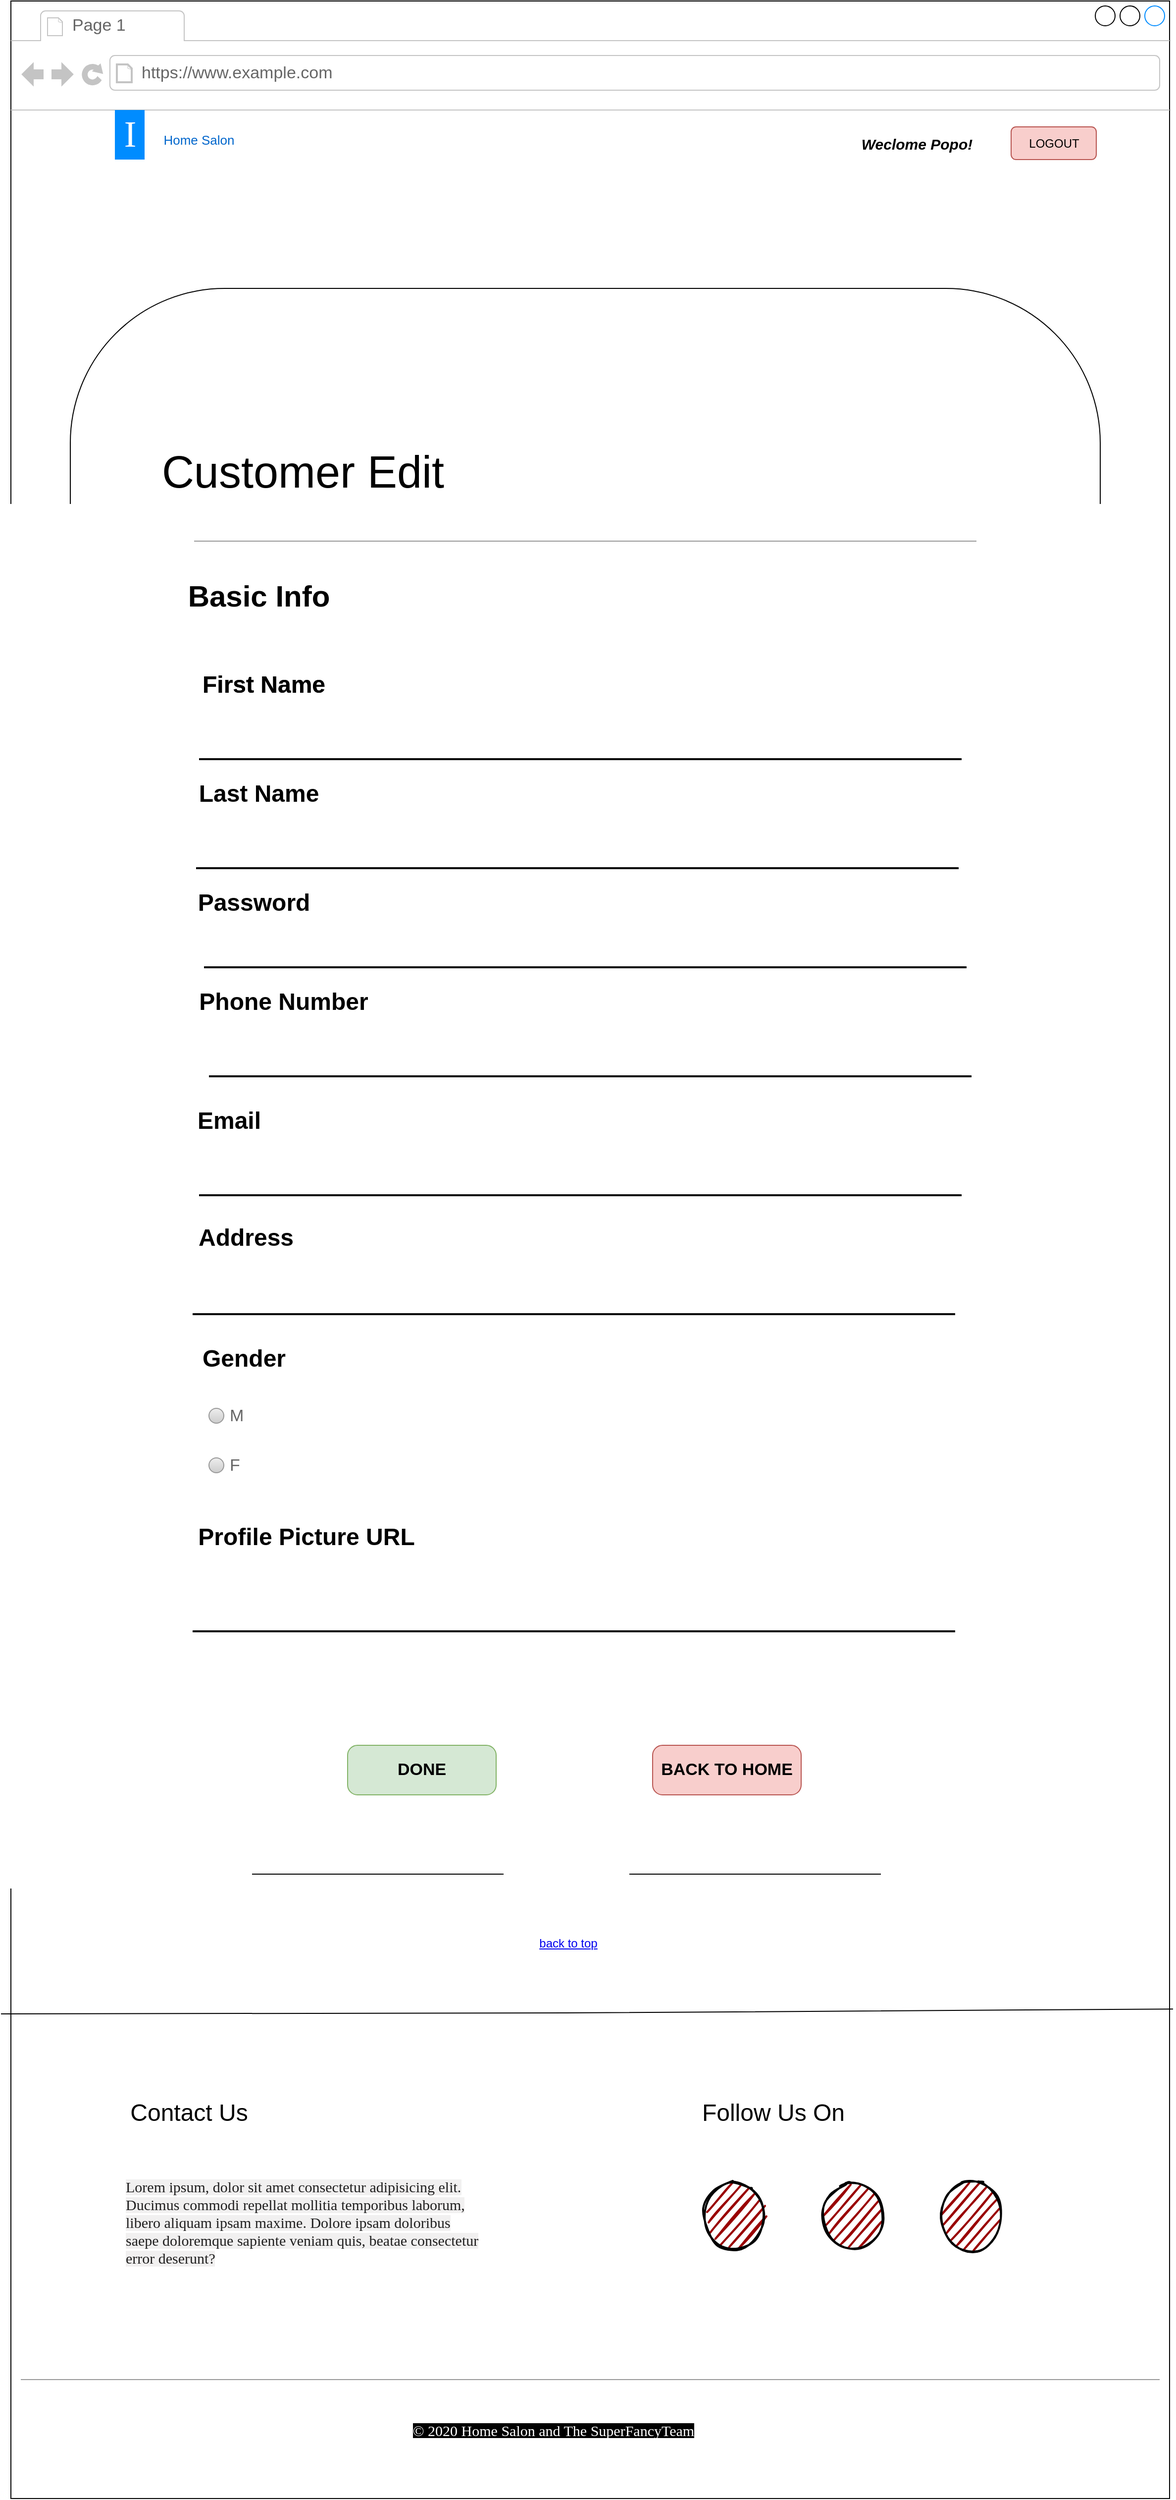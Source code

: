 <mxfile version="13.9.9" type="device"><diagram id="piDafpqhtRUU5qUU-vj8" name="Page-1"><mxGraphModel dx="11972" dy="5878" grid="1" gridSize="10" guides="1" tooltips="1" connect="1" arrows="1" fold="1" page="1" pageScale="1" pageWidth="827" pageHeight="1169" math="0" shadow="0"><root><mxCell id="0"/><mxCell id="1" parent="0"/><mxCell id="8962rQQDY3VNNf6We3Pp-1" value="&lt;span style=&quot;color: rgba(0 , 0 , 0 , 0) ; font-family: monospace ; font-size: 0px&quot;&gt;%3CmxGraphModel%3E%3Croot%3E%3CmxCell%20id%3D%220%22%2F%3E%3CmxCell%20id%3D%221%22%20parent%3D%220%22%2F%3E%3CUserObject%20label%3D%22%26lt%3Bspan%20style%3D%26quot%3Bcolor%3A%20rgba(0%20%2C%200%20%2C%200%20%2C%200.87)%20%3B%20font-family%3A%20%26amp%3B%2334%3Bplayfair%20display%26amp%3B%2334%3B%20%2C%20serif%20%3B%20font-size%3A%2015px%20%3B%20background-color%3A%20rgba(241%20%2C%20240%20%2C%20240%20%2C%200.98)%26quot%3B%26gt%3BLorem%20ipsum%2C%20dolor%20sit%20amet%20consectetur%20adipisicing%20elit.%20Ducimus%20commodi%20repellat%20mollitia%20temporibus%20laborum%2C%20libero%20aliquam%20ipsam%20maxime.%20Dolore%20ipsam%20doloribus%20saepe%20doloremque%20sapiente%20veniam%20quis%2C%20beatae%20consectetur%20error%20deserunt%3F%26lt%3B%2Fspan%26gt%3B%22%20placeholders%3D%221%22%20name%3D%22Variable%22%20id%3D%222%22%3E%3CmxCell%20style%3D%22text%3Bhtml%3D1%3BstrokeColor%3Dnone%3BfillColor%3Dnone%3Balign%3Dcenter%3BverticalAlign%3Dmiddle%3BwhiteSpace%3Dwrap%3Boverflow%3Dhidden%3B%22%20vertex%3D%221%22%20parent%3D%221%22%3E%3CmxGeometry%20x%3D%22-1500%22%20y%3D%221060%22%20width%3D%22800%22%20height%3D%2260%22%20as%3D%22geometry%22%2F%3E%3C%2FmxCell%3E%3C%2FUserObject%3E%3C%2Froot%3E%3C%2FmxGraphModel%3E&lt;/span&gt;" style="strokeWidth=1;shadow=0;dashed=0;align=center;html=1;shape=mxgraph.mockup.containers.browserWindow;rSize=0;strokeColor2=#008cff;strokeColor3=#c4c4c4;mainText=,;recursiveResize=0;" parent="1" vertex="1"><mxGeometry x="-9350" y="-4320" width="1170" height="2510" as="geometry"/></mxCell><mxCell id="8962rQQDY3VNNf6We3Pp-2" value="Page 1" style="strokeWidth=1;shadow=0;dashed=0;align=center;html=1;shape=mxgraph.mockup.containers.anchor;fontSize=17;fontColor=#666666;align=left;" parent="8962rQQDY3VNNf6We3Pp-1" vertex="1"><mxGeometry x="60" y="12" width="110" height="26" as="geometry"/></mxCell><mxCell id="8962rQQDY3VNNf6We3Pp-3" value="https://www.example.com" style="strokeWidth=1;shadow=0;dashed=0;align=center;html=1;shape=mxgraph.mockup.containers.anchor;rSize=0;fontSize=17;fontColor=#666666;align=left;" parent="8962rQQDY3VNNf6We3Pp-1" vertex="1"><mxGeometry x="130" y="60" width="250" height="26" as="geometry"/></mxCell><mxCell id="8962rQQDY3VNNf6We3Pp-6" value="SignUp" style="rounded=1;html=1;align=left;fontSize=10;spacingLeft=10;strokeColor=none;" parent="8962rQQDY3VNNf6We3Pp-1" vertex="1"><mxGeometry x="850" y="127" width="90" height="33" as="geometry"/></mxCell><mxCell id="8962rQQDY3VNNf6We3Pp-8" value="Site Policy" style="rounded=1;html=1;align=left;fontSize=10;spacingLeft=10;strokeColor=none;" parent="8962rQQDY3VNNf6We3Pp-1" vertex="1"><mxGeometry x="760" y="127" width="90" height="33" as="geometry"/></mxCell><mxCell id="8962rQQDY3VNNf6We3Pp-10" value="Our Stylists" style="rounded=1;html=1;align=left;fontSize=10;spacingLeft=10;strokeColor=none;" parent="8962rQQDY3VNNf6We3Pp-1" vertex="1"><mxGeometry x="660" y="127" width="90" height="33" as="geometry"/></mxCell><mxCell id="8962rQQDY3VNNf6We3Pp-12" value="About Us" style="rounded=1;html=1;align=left;fontSize=10;spacingLeft=10;strokeColor=none;" parent="8962rQQDY3VNNf6We3Pp-1" vertex="1"><mxGeometry x="570" y="127" width="90" height="33" as="geometry"/></mxCell><mxCell id="8962rQQDY3VNNf6We3Pp-14" value="LOGIN" style="rounded=1;align=center;strokeColor=none;html=1;fontColor=#ffffff;fontSize=12;fillColor=#008CFF;" parent="8962rQQDY3VNNf6We3Pp-1" vertex="1"><mxGeometry x="1045" y="127" width="86" height="33" as="geometry"/></mxCell><mxCell id="8962rQQDY3VNNf6We3Pp-16" value="Home Salon" style="text;html=1;strokeColor=none;fillColor=none;align=center;verticalAlign=middle;whiteSpace=wrap;rounded=0;fontSize=13;fontColor=#0066CC;" parent="8962rQQDY3VNNf6We3Pp-1" vertex="1"><mxGeometry x="140" y="130" width="100" height="20" as="geometry"/></mxCell><mxCell id="seymav8gBYocV3_De4xC-2" value="I" style="text;html=1;align=center;verticalAlign=middle;resizable=0;points=[];autosize=1;fontSize=37;fontFamily=Tahoma;fillColor=#008CFF;fontColor=#FFFFFF;" parent="8962rQQDY3VNNf6We3Pp-1" vertex="1"><mxGeometry x="105" y="110" width="30" height="50" as="geometry"/></mxCell><mxCell id="Uym1ZicagGNvwb-zoN_S-2" value="&lt;font style=&quot;font-size: 10px&quot;&gt;Covid-19&lt;/font&gt;" style="text;html=1;strokeColor=none;fillColor=none;align=center;verticalAlign=middle;whiteSpace=wrap;rounded=0;" parent="8962rQQDY3VNNf6We3Pp-1" vertex="1"><mxGeometry x="940" y="133.5" width="60" height="20" as="geometry"/></mxCell><mxCell id="Uym1ZicagGNvwb-zoN_S-3" value="" style="rounded=0;whiteSpace=wrap;html=1;fillColor=none;" parent="8962rQQDY3VNNf6We3Pp-1" vertex="1"><mxGeometry y="110" width="1170" height="80" as="geometry"/></mxCell><mxCell id="Pbm7zRb5FcIUBQFe1AE_-5" value="&lt;span style=&quot;color: rgba(0 , 0 , 0 , 0) ; font-family: monospace ; font-size: 0px&quot;&gt;%3CmxGraphModel%3E%3Croot%3E%3CmxCell%20id%3D%220%22%2F%3E%3CmxCell%20id%3D%221%22%20parent%3D%220%22%2F%3E%3CUserObject%20label%3D%22%26lt%3Bspan%20style%3D%26quot%3Bcolor%3A%20rgba(0%20%2C%200%20%2C%200%20%2C%200.87)%20%3B%20font-family%3A%20%26amp%3B%2334%3Bplayfair%20display%26amp%3B%2334%3B%20%2C%20serif%20%3B%20font-size%3A%2015px%20%3B%20background-color%3A%20rgba(241%20%2C%20240%20%2C%20240%20%2C%200.98)%26quot%3B%26gt%3BLorem%20ipsum%2C%20dolor%20sit%20amet%20consectetur%20adipisicing%20elit.%20Ducimus%20commodi%20repellat%20mollitia%20temporibus%20laborum%2C%20libero%20aliquam%20ipsam%20maxime.%20Dolore%20ipsam%20doloribus%20saepe%20doloremque%20sapiente%20veniam%20quis%2C%20beatae%20consectetur%20error%20deserunt%3F%26lt%3B%2Fspan%26gt%3B%22%20placeholders%3D%221%22%20name%3D%22Variable%22%20id%3D%222%22%3E%3CmxCell%20style%3D%22text%3Bhtml%3D1%3BstrokeColor%3Dnone%3BfillColor%3Dnone%3Balign%3Dcenter%3BverticalAlign%3Dmiddle%3BwhiteSpace%3Dwrap%3Boverflow%3Dhidden%3B%22%20vertex%3D%221%22%20parent%3D%221%22%3E%3CmxGeometry%20x%3D%22-1500%22%20y%3D%221060%22%20width%3D%22800%22%20height%3D%2260%22%20as%3D%22geometry%22%2F%3E%3C%2FmxCell%3E%3C%2FUserObject%3E%3C%2Froot%3E%3C%2FmxGraphModel%3E&lt;/span&gt;" style="strokeWidth=1;shadow=0;dashed=0;align=center;html=1;shape=mxgraph.mockup.containers.browserWindow;rSize=0;strokeColor2=#008cff;strokeColor3=#c4c4c4;mainText=,;recursiveResize=0;" parent="8962rQQDY3VNNf6We3Pp-1" vertex="1"><mxGeometry y="-10" width="1170" height="2520" as="geometry"/></mxCell><mxCell id="Pbm7zRb5FcIUBQFe1AE_-6" value="Page 1" style="strokeWidth=1;shadow=0;dashed=0;align=center;html=1;shape=mxgraph.mockup.containers.anchor;fontSize=17;fontColor=#666666;align=left;" parent="Pbm7zRb5FcIUBQFe1AE_-5" vertex="1"><mxGeometry x="60" y="12" width="110" height="26" as="geometry"/></mxCell><mxCell id="Pbm7zRb5FcIUBQFe1AE_-7" value="https://www.example.com" style="strokeWidth=1;shadow=0;dashed=0;align=center;html=1;shape=mxgraph.mockup.containers.anchor;rSize=0;fontSize=17;fontColor=#666666;align=left;" parent="Pbm7zRb5FcIUBQFe1AE_-5" vertex="1"><mxGeometry x="130" y="60" width="250" height="26" as="geometry"/></mxCell><mxCell id="Pbm7zRb5FcIUBQFe1AE_-10" value="" style="rounded=1;html=1;align=left;fontSize=10;spacingLeft=10;strokeColor=none;" parent="Pbm7zRb5FcIUBQFe1AE_-5" vertex="1"><mxGeometry x="660" y="127" width="90" height="33" as="geometry"/></mxCell><mxCell id="Pbm7zRb5FcIUBQFe1AE_-12" value="LOGOUT" style="rounded=1;align=center;strokeColor=#b85450;html=1;fontSize=12;fillColor=#f8cecc;" parent="Pbm7zRb5FcIUBQFe1AE_-5" vertex="1"><mxGeometry x="1010" y="127" width="86" height="33" as="geometry"/></mxCell><mxCell id="Pbm7zRb5FcIUBQFe1AE_-13" value="Home Salon" style="text;html=1;strokeColor=none;fillColor=none;align=center;verticalAlign=middle;whiteSpace=wrap;rounded=0;fontSize=13;fontColor=#0066CC;" parent="Pbm7zRb5FcIUBQFe1AE_-5" vertex="1"><mxGeometry x="140" y="130" width="100" height="20" as="geometry"/></mxCell><mxCell id="Pbm7zRb5FcIUBQFe1AE_-14" value="I" style="text;html=1;align=center;verticalAlign=middle;resizable=0;points=[];autosize=1;fontSize=37;fontFamily=Tahoma;fillColor=#008CFF;fontColor=#FFFFFF;" parent="Pbm7zRb5FcIUBQFe1AE_-5" vertex="1"><mxGeometry x="105" y="110" width="30" height="50" as="geometry"/></mxCell><mxCell id="Pbm7zRb5FcIUBQFe1AE_-15" value="" style="verticalLabelPosition=bottom;shadow=0;dashed=0;align=center;html=1;verticalAlign=top;strokeWidth=1;shape=mxgraph.mockup.markup.line;strokeColor=#999999;fillColor=#008CFF;fontSize=13;fontColor=#0066CC;" parent="Pbm7zRb5FcIUBQFe1AE_-5" vertex="1"><mxGeometry x="10" y="2390" width="1150" height="20" as="geometry"/></mxCell><UserObject label="back to top" link="https://www.draw.io" id="Pbm7zRb5FcIUBQFe1AE_-16"><mxCell style="text;html=1;strokeColor=none;fillColor=none;whiteSpace=wrap;align=center;verticalAlign=middle;fontColor=#0000EE;fontStyle=4;" parent="Pbm7zRb5FcIUBQFe1AE_-5" vertex="1"><mxGeometry x="490" y="1940" width="146" height="40" as="geometry"/></mxCell></UserObject><mxCell id="Pbm7zRb5FcIUBQFe1AE_-18" value="" style="ellipse;whiteSpace=wrap;html=1;strokeWidth=2;fillWeight=2;hachureGap=8;fillColor=#990000;fillStyle=dots;sketch=1;" parent="Pbm7zRb5FcIUBQFe1AE_-5" vertex="1"><mxGeometry x="700" y="2200" width="60" height="70" as="geometry"/></mxCell><mxCell id="Pbm7zRb5FcIUBQFe1AE_-20" value="" style="ellipse;whiteSpace=wrap;html=1;strokeWidth=2;fillWeight=2;hachureGap=8;fillColor=#990000;fillStyle=dots;sketch=1;" parent="Pbm7zRb5FcIUBQFe1AE_-5" vertex="1"><mxGeometry x="820" y="2200" width="60" height="70" as="geometry"/></mxCell><UserObject label="&lt;span style=&quot;color: rgb(255 , 255 , 255) ; font-family: &amp;#34;playfair display&amp;#34; , serif ; font-size: 15px ; background-color: rgb(0 , 0 , 0)&quot;&gt;© 2020 Home Salon and The SuperFancyTeam&lt;/span&gt;" placeholders="1" name="Variable" id="Pbm7zRb5FcIUBQFe1AE_-21"><mxCell style="text;html=1;strokeColor=none;fillColor=none;align=center;verticalAlign=middle;whiteSpace=wrap;overflow=hidden;" parent="Pbm7zRb5FcIUBQFe1AE_-5" vertex="1"><mxGeometry x="336" y="2440" width="424" height="20" as="geometry"/></mxCell></UserObject><mxCell id="Pbm7zRb5FcIUBQFe1AE_-22" value="&lt;font style=&quot;font-size: 15px;&quot;&gt;Weclome Popo!&lt;/font&gt;" style="text;html=1;strokeColor=none;fillColor=none;align=center;verticalAlign=middle;whiteSpace=wrap;rounded=0;fontStyle=3;fontSize=15;" parent="Pbm7zRb5FcIUBQFe1AE_-5" vertex="1"><mxGeometry x="850" y="133.5" width="130" height="20" as="geometry"/></mxCell><mxCell id="Pbm7zRb5FcIUBQFe1AE_-24" value="&lt;br&gt;&lt;br&gt;&lt;br&gt;" style="rounded=1;whiteSpace=wrap;html=1;" parent="Pbm7zRb5FcIUBQFe1AE_-5" vertex="1"><mxGeometry x="60" y="290" width="1040" height="1600" as="geometry"/></mxCell><mxCell id="Pbm7zRb5FcIUBQFe1AE_-30" value="&lt;font style=&quot;font-size: 24px&quot;&gt;Follow Us On&lt;/font&gt;" style="text;html=1;strokeColor=none;fillColor=none;align=center;verticalAlign=middle;whiteSpace=wrap;rounded=0;" parent="Pbm7zRb5FcIUBQFe1AE_-5" vertex="1"><mxGeometry x="670" y="2091" width="200" height="80" as="geometry"/></mxCell><mxCell id="Pbm7zRb5FcIUBQFe1AE_-31" value="" style="ellipse;whiteSpace=wrap;html=1;strokeWidth=2;fillWeight=2;hachureGap=8;fillColor=#990000;fillStyle=dots;sketch=1;" parent="Pbm7zRb5FcIUBQFe1AE_-5" vertex="1"><mxGeometry x="940" y="2200" width="60" height="70" as="geometry"/></mxCell><mxCell id="Pbm7zRb5FcIUBQFe1AE_-32" value="&lt;font style=&quot;font-size: 45px&quot;&gt;Customer Edit&lt;/font&gt;" style="text;html=1;strokeColor=none;fillColor=none;align=center;verticalAlign=middle;whiteSpace=wrap;rounded=0;" parent="Pbm7zRb5FcIUBQFe1AE_-5" vertex="1"><mxGeometry x="150" y="420" width="290" height="110" as="geometry"/></mxCell><mxCell id="Pbm7zRb5FcIUBQFe1AE_-40" value="DONE" style="strokeWidth=1;shadow=0;dashed=0;align=center;html=1;shape=mxgraph.mockup.buttons.button;strokeColor=#82b366;mainText=;buttonStyle=round;fontSize=17;fontStyle=1;fillColor=#d5e8d4;whiteSpace=wrap;" parent="Pbm7zRb5FcIUBQFe1AE_-5" vertex="1"><mxGeometry x="340" y="1760" width="150" height="50" as="geometry"/></mxCell><mxCell id="Pbm7zRb5FcIUBQFe1AE_-39" value="BACK TO HOME" style="strokeWidth=1;shadow=0;dashed=0;align=center;html=1;shape=mxgraph.mockup.buttons.button;strokeColor=#b85450;mainText=;buttonStyle=round;fontSize=17;fontStyle=1;fillColor=#f8cecc;whiteSpace=wrap;" parent="Pbm7zRb5FcIUBQFe1AE_-5" vertex="1"><mxGeometry x="648" y="1760" width="150" height="50" as="geometry"/></mxCell><mxCell id="Pbm7zRb5FcIUBQFe1AE_-43" value="&lt;font style=&quot;font-size: 30px&quot;&gt;Basic Info&lt;/font&gt;" style="text;strokeColor=none;fillColor=none;html=1;fontSize=24;fontStyle=1;verticalAlign=middle;align=center;" parent="Pbm7zRb5FcIUBQFe1AE_-5" vertex="1"><mxGeometry x="175" y="580" width="150" height="40" as="geometry"/></mxCell><mxCell id="Pbm7zRb5FcIUBQFe1AE_-45" value="First Name" style="text;strokeColor=none;fillColor=none;html=1;fontSize=24;fontStyle=1;verticalAlign=middle;align=center;" parent="Pbm7zRb5FcIUBQFe1AE_-5" vertex="1"><mxGeometry x="205" y="670" width="100" height="40" as="geometry"/></mxCell><mxCell id="Pbm7zRb5FcIUBQFe1AE_-54" value="" style="line;strokeWidth=2;html=1;fontSize=30;" parent="Pbm7zRb5FcIUBQFe1AE_-5" vertex="1"><mxGeometry x="190" y="760" width="770" height="10" as="geometry"/></mxCell><mxCell id="Pbm7zRb5FcIUBQFe1AE_-55" value="First Name" style="text;strokeColor=none;fillColor=none;html=1;fontSize=24;fontStyle=1;verticalAlign=middle;align=center;" parent="Pbm7zRb5FcIUBQFe1AE_-5" vertex="1"><mxGeometry x="205" y="670" width="100" height="40" as="geometry"/></mxCell><mxCell id="Pbm7zRb5FcIUBQFe1AE_-63" value="" style="line;strokeWidth=2;html=1;fontSize=30;" parent="Pbm7zRb5FcIUBQFe1AE_-5" vertex="1"><mxGeometry x="190" y="1200" width="770" height="10" as="geometry"/></mxCell><mxCell id="Pbm7zRb5FcIUBQFe1AE_-64" value="Email" style="text;strokeColor=none;fillColor=none;html=1;fontSize=24;fontStyle=1;verticalAlign=middle;align=center;" parent="Pbm7zRb5FcIUBQFe1AE_-5" vertex="1"><mxGeometry x="170" y="1110" width="100" height="40" as="geometry"/></mxCell><mxCell id="Pbm7zRb5FcIUBQFe1AE_-61" value="" style="line;strokeWidth=2;html=1;fontSize=30;" parent="Pbm7zRb5FcIUBQFe1AE_-5" vertex="1"><mxGeometry x="200" y="1080" width="770" height="10" as="geometry"/></mxCell><mxCell id="Pbm7zRb5FcIUBQFe1AE_-60" value="Password" style="text;strokeColor=none;fillColor=none;html=1;fontSize=24;fontStyle=1;verticalAlign=middle;align=center;" parent="Pbm7zRb5FcIUBQFe1AE_-5" vertex="1"><mxGeometry x="195" y="890" width="100" height="40" as="geometry"/></mxCell><mxCell id="Pbm7zRb5FcIUBQFe1AE_-59" value="" style="line;strokeWidth=2;html=1;fontSize=30;" parent="Pbm7zRb5FcIUBQFe1AE_-5" vertex="1"><mxGeometry x="195" y="970" width="770" height="10" as="geometry"/></mxCell><mxCell id="Pbm7zRb5FcIUBQFe1AE_-65" value="Last Name" style="text;strokeColor=none;fillColor=none;html=1;fontSize=24;fontStyle=1;verticalAlign=middle;align=center;" parent="Pbm7zRb5FcIUBQFe1AE_-5" vertex="1"><mxGeometry x="200" y="780" width="100" height="40" as="geometry"/></mxCell><mxCell id="Pbm7zRb5FcIUBQFe1AE_-57" value="" style="line;strokeWidth=2;html=1;fontSize=30;" parent="Pbm7zRb5FcIUBQFe1AE_-5" vertex="1"><mxGeometry x="187" y="870" width="770" height="10" as="geometry"/></mxCell><mxCell id="Pbm7zRb5FcIUBQFe1AE_-211" value="Phone Number" style="text;strokeColor=none;fillColor=none;html=1;fontSize=24;fontStyle=1;verticalAlign=middle;align=center;" parent="Pbm7zRb5FcIUBQFe1AE_-5" vertex="1"><mxGeometry x="225" y="990" width="100" height="40" as="geometry"/></mxCell><mxCell id="Pbm7zRb5FcIUBQFe1AE_-212" value="Gender" style="text;strokeColor=none;fillColor=none;html=1;fontSize=24;fontStyle=1;verticalAlign=middle;align=center;" parent="Pbm7zRb5FcIUBQFe1AE_-5" vertex="1"><mxGeometry x="185" y="1350" width="100" height="40" as="geometry"/></mxCell><mxCell id="Pbm7zRb5FcIUBQFe1AE_-246" value="M" style="shape=ellipse;fillColor=#eeeeee;strokeColor=#999999;gradientColor=#cccccc;html=1;align=left;spacingLeft=4;fontSize=17;fontColor=#666666;labelPosition=right;shadow=0;" parent="Pbm7zRb5FcIUBQFe1AE_-5" vertex="1"><mxGeometry x="200" y="1420" width="15" height="15" as="geometry"/></mxCell><mxCell id="Pbm7zRb5FcIUBQFe1AE_-247" value="F" style="shape=ellipse;fillColor=#eeeeee;strokeColor=#999999;gradientColor=#cccccc;html=1;align=left;spacingLeft=4;fontSize=17;fontColor=#666666;labelPosition=right;shadow=0;" parent="Pbm7zRb5FcIUBQFe1AE_-5" vertex="1"><mxGeometry x="200" y="1470" width="15" height="15" as="geometry"/></mxCell><mxCell id="Pbm7zRb5FcIUBQFe1AE_-35" value="" style="verticalLabelPosition=bottom;shadow=0;dashed=0;align=center;html=1;verticalAlign=top;strokeWidth=1;shape=mxgraph.mockup.markup.line;strokeColor=#999999;" parent="Pbm7zRb5FcIUBQFe1AE_-5" vertex="1"><mxGeometry x="185" y="380" width="790" height="330" as="geometry"/></mxCell><mxCell id="_E-ZMrrWYvv54CCzX2i9-2" value="Address" style="text;strokeColor=none;fillColor=none;html=1;fontSize=24;fontStyle=1;verticalAlign=middle;align=center;" vertex="1" parent="Pbm7zRb5FcIUBQFe1AE_-5"><mxGeometry x="187" y="1228" width="100" height="40" as="geometry"/></mxCell><mxCell id="_E-ZMrrWYvv54CCzX2i9-66" value="" style="line;strokeWidth=2;html=1;fontSize=30;" vertex="1" parent="Pbm7zRb5FcIUBQFe1AE_-5"><mxGeometry x="183.5" y="1320" width="770" height="10" as="geometry"/></mxCell><mxCell id="_E-ZMrrWYvv54CCzX2i9-67" value="Profile Picture URL" style="text;strokeColor=none;fillColor=none;html=1;fontSize=24;fontStyle=1;verticalAlign=middle;align=center;" vertex="1" parent="Pbm7zRb5FcIUBQFe1AE_-5"><mxGeometry x="175" y="1530" width="245" height="40" as="geometry"/></mxCell><mxCell id="_E-ZMrrWYvv54CCzX2i9-68" value="" style="line;strokeWidth=2;html=1;fontSize=30;" vertex="1" parent="Pbm7zRb5FcIUBQFe1AE_-5"><mxGeometry x="183.5" y="1640" width="770" height="10" as="geometry"/></mxCell><mxCell id="Pbm7zRb5FcIUBQFe1AE_-25" value="" style="group" parent="Pbm7zRb5FcIUBQFe1AE_-5" vertex="1" connectable="0"><mxGeometry x="80" y="2091" width="399" height="240" as="geometry"/></mxCell><mxCell id="Pbm7zRb5FcIUBQFe1AE_-26" value="&lt;font style=&quot;font-size: 24px&quot;&gt;Contact Us&lt;/font&gt;" style="text;html=1;strokeColor=none;fillColor=none;align=center;verticalAlign=middle;whiteSpace=wrap;rounded=0;" parent="Pbm7zRb5FcIUBQFe1AE_-25" vertex="1"><mxGeometry width="200" height="80" as="geometry"/></mxCell><UserObject label="&lt;span style=&quot;color: rgba(0 , 0 , 0 , 0.87) ; font-family: &amp;#34;playfair display&amp;#34; , serif ; font-size: 15px ; background-color: rgba(241 , 240 , 240 , 0.98)&quot;&gt;Lorem ipsum, dolor sit amet consectetur adipisicing elit. Ducimus commodi repellat mollitia temporibus laborum, libero aliquam ipsam maxime. Dolore ipsam doloribus saepe doloremque sapiente veniam quis, beatae consectetur error deserunt?&lt;/span&gt;" placeholders="1" name="Variable" id="Pbm7zRb5FcIUBQFe1AE_-27"><mxCell style="text;html=1;strokeColor=none;fillColor=none;align=left;verticalAlign=middle;whiteSpace=wrap;overflow=hidden;" parent="Pbm7zRb5FcIUBQFe1AE_-25" vertex="1"><mxGeometry x="34" y="60" width="365" height="180" as="geometry"/></mxCell></UserObject><mxCell id="UL_wVMdP0jZ6lMMcBTNy-8" value="" style="endArrow=none;html=1;entryX=1.003;entryY=0.804;entryDx=0;entryDy=0;entryPerimeter=0;" parent="8962rQQDY3VNNf6We3Pp-1" target="Pbm7zRb5FcIUBQFe1AE_-5" edge="1"><mxGeometry width="50" height="50" relative="1" as="geometry"><mxPoint x="-10" y="2021" as="sourcePoint"/><mxPoint x="7150" y="5140" as="targetPoint"/><Array as="points"><mxPoint x="570" y="2020"/></Array></mxGeometry></mxCell></root></mxGraphModel></diagram></mxfile>